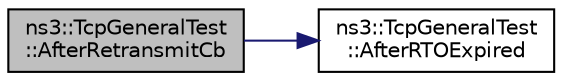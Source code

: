 digraph "ns3::TcpGeneralTest::AfterRetransmitCb"
{
 // LATEX_PDF_SIZE
  edge [fontname="Helvetica",fontsize="10",labelfontname="Helvetica",labelfontsize="10"];
  node [fontname="Helvetica",fontsize="10",shape=record];
  rankdir="LR";
  Node1 [label="ns3::TcpGeneralTest\l::AfterRetransmitCb",height=0.2,width=0.4,color="black", fillcolor="grey75", style="filled", fontcolor="black",tooltip="Invoked after a retransmit event."];
  Node1 -> Node2 [color="midnightblue",fontsize="10",style="solid",fontname="Helvetica"];
  Node2 [label="ns3::TcpGeneralTest\l::AfterRTOExpired",height=0.2,width=0.4,color="black", fillcolor="white", style="filled",URL="$classns3_1_1_tcp_general_test.html#acbfa9bd62fbc144349b1dddc6b21c855",tooltip="Rto has expired."];
}
